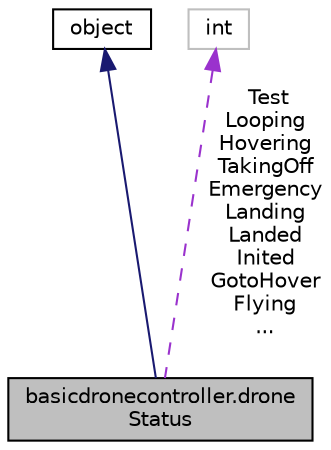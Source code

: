 digraph "basicdronecontroller.droneStatus"
{
  edge [fontname="Helvetica",fontsize="10",labelfontname="Helvetica",labelfontsize="10"];
  node [fontname="Helvetica",fontsize="10",shape=record];
  Node1 [label="basicdronecontroller.drone\lStatus",height=0.2,width=0.4,color="black", fillcolor="grey75", style="filled" fontcolor="black"];
  Node2 -> Node1 [dir="back",color="midnightblue",fontsize="10",style="solid"];
  Node2 [label="object",height=0.2,width=0.4,color="black", fillcolor="white", style="filled",URL="$classobject.html"];
  Node3 -> Node1 [dir="back",color="darkorchid3",fontsize="10",style="dashed",label=" Test\nLooping\nHovering\nTakingOff\nEmergency\nLanding\nLanded\nInited\nGotoHover\nFlying\n..." ];
  Node3 [label="int",height=0.2,width=0.4,color="grey75", fillcolor="white", style="filled"];
}
